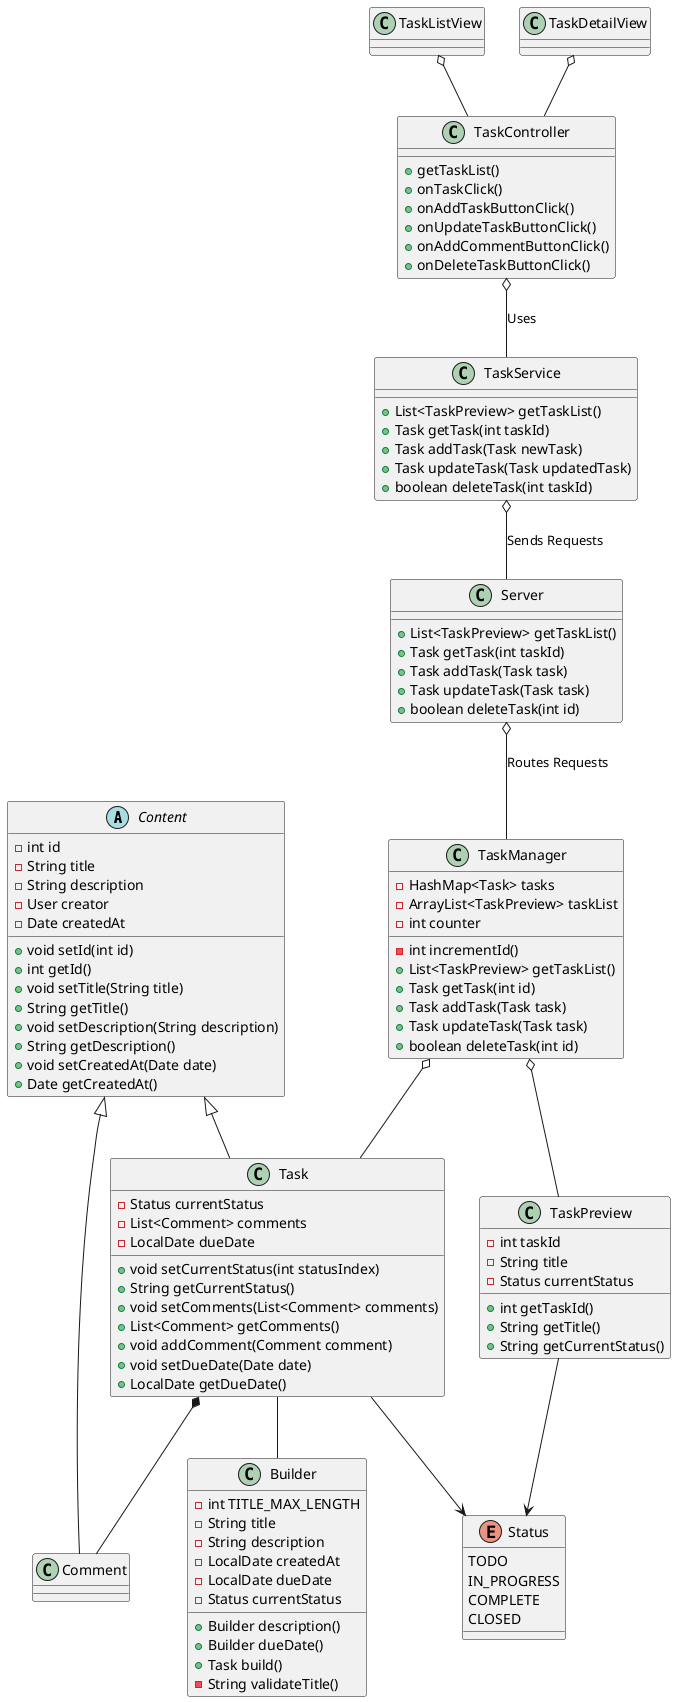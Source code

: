 @startuml
'https://plantuml.com/class-diagram

abstract class Content {
    - int id
    - String title
    - String description
    - User creator
    - Date createdAt
    + void setId(int id)
    + int getId()
    + void setTitle(String title)
    + String getTitle()
    + void setDescription(String description)
    + String getDescription()
    + void setCreatedAt(Date date)
    + Date getCreatedAt()
}

enum Status {
    TODO
    IN_PROGRESS
    COMPLETE
    CLOSED
}

class Task {
    - Status currentStatus
    - List<Comment> comments
    - LocalDate dueDate
    + void setCurrentStatus(int statusIndex)
    + String getCurrentStatus()
    + void setComments(List<Comment> comments)
    + List<Comment> getComments()
    + void addComment(Comment comment)
    + void setDueDate(Date date)
    + LocalDate getDueDate()
}

class Builder {
    - int TITLE_MAX_LENGTH
    - String title
    - String description
    - LocalDate createdAt
    - LocalDate dueDate
    - Status currentStatus
    + Builder description()
    + Builder dueDate()
    + Task build()
    - String validateTitle()

}

class TaskPreview {
    - int taskId
    - String title
    - Status currentStatus
    + int getTaskId()
    + String getTitle()
    + String getCurrentStatus()
}

class Comment {
}

class TaskController {
    + getTaskList()
    + onTaskClick()
    + onAddTaskButtonClick()
    + onUpdateTaskButtonClick()
    + onAddCommentButtonClick()
    + onDeleteTaskButtonClick()
}

class TaskService {
    + List<TaskPreview> getTaskList()
    + Task getTask(int taskId)
    + Task addTask(Task newTask)
    + Task updateTask(Task updatedTask)
    + boolean deleteTask(int taskId)
}

class Server {
    + List<TaskPreview> getTaskList()
    + Task getTask(int taskId)
    + Task addTask(Task task)
    + Task updateTask(Task task)
    + boolean deleteTask(int id)
}

class TaskManager {
    - HashMap<Task> tasks
    - ArrayList<TaskPreview> taskList
    - int counter
    - int incrementId()
    + List<TaskPreview> getTaskList()
    + Task getTask(int id)
    + Task addTask(Task task)
    + Task updateTask(Task task)
    + boolean deleteTask(int id)
}

class TaskListView {
}

class TaskDetailView {
}

Content <|-- Task
Content <|-- Comment
Task *-- Comment
TaskManager o-- Task
TaskManager o-- TaskPreview
TaskController o-- TaskService: Uses
Task --> Status
Task -- Builder
TaskPreview --> Status
TaskListView o-- TaskController
TaskDetailView o-- TaskController
TaskService o-- Server: Sends Requests
Server o-- TaskManager: Routes Requests

@enduml